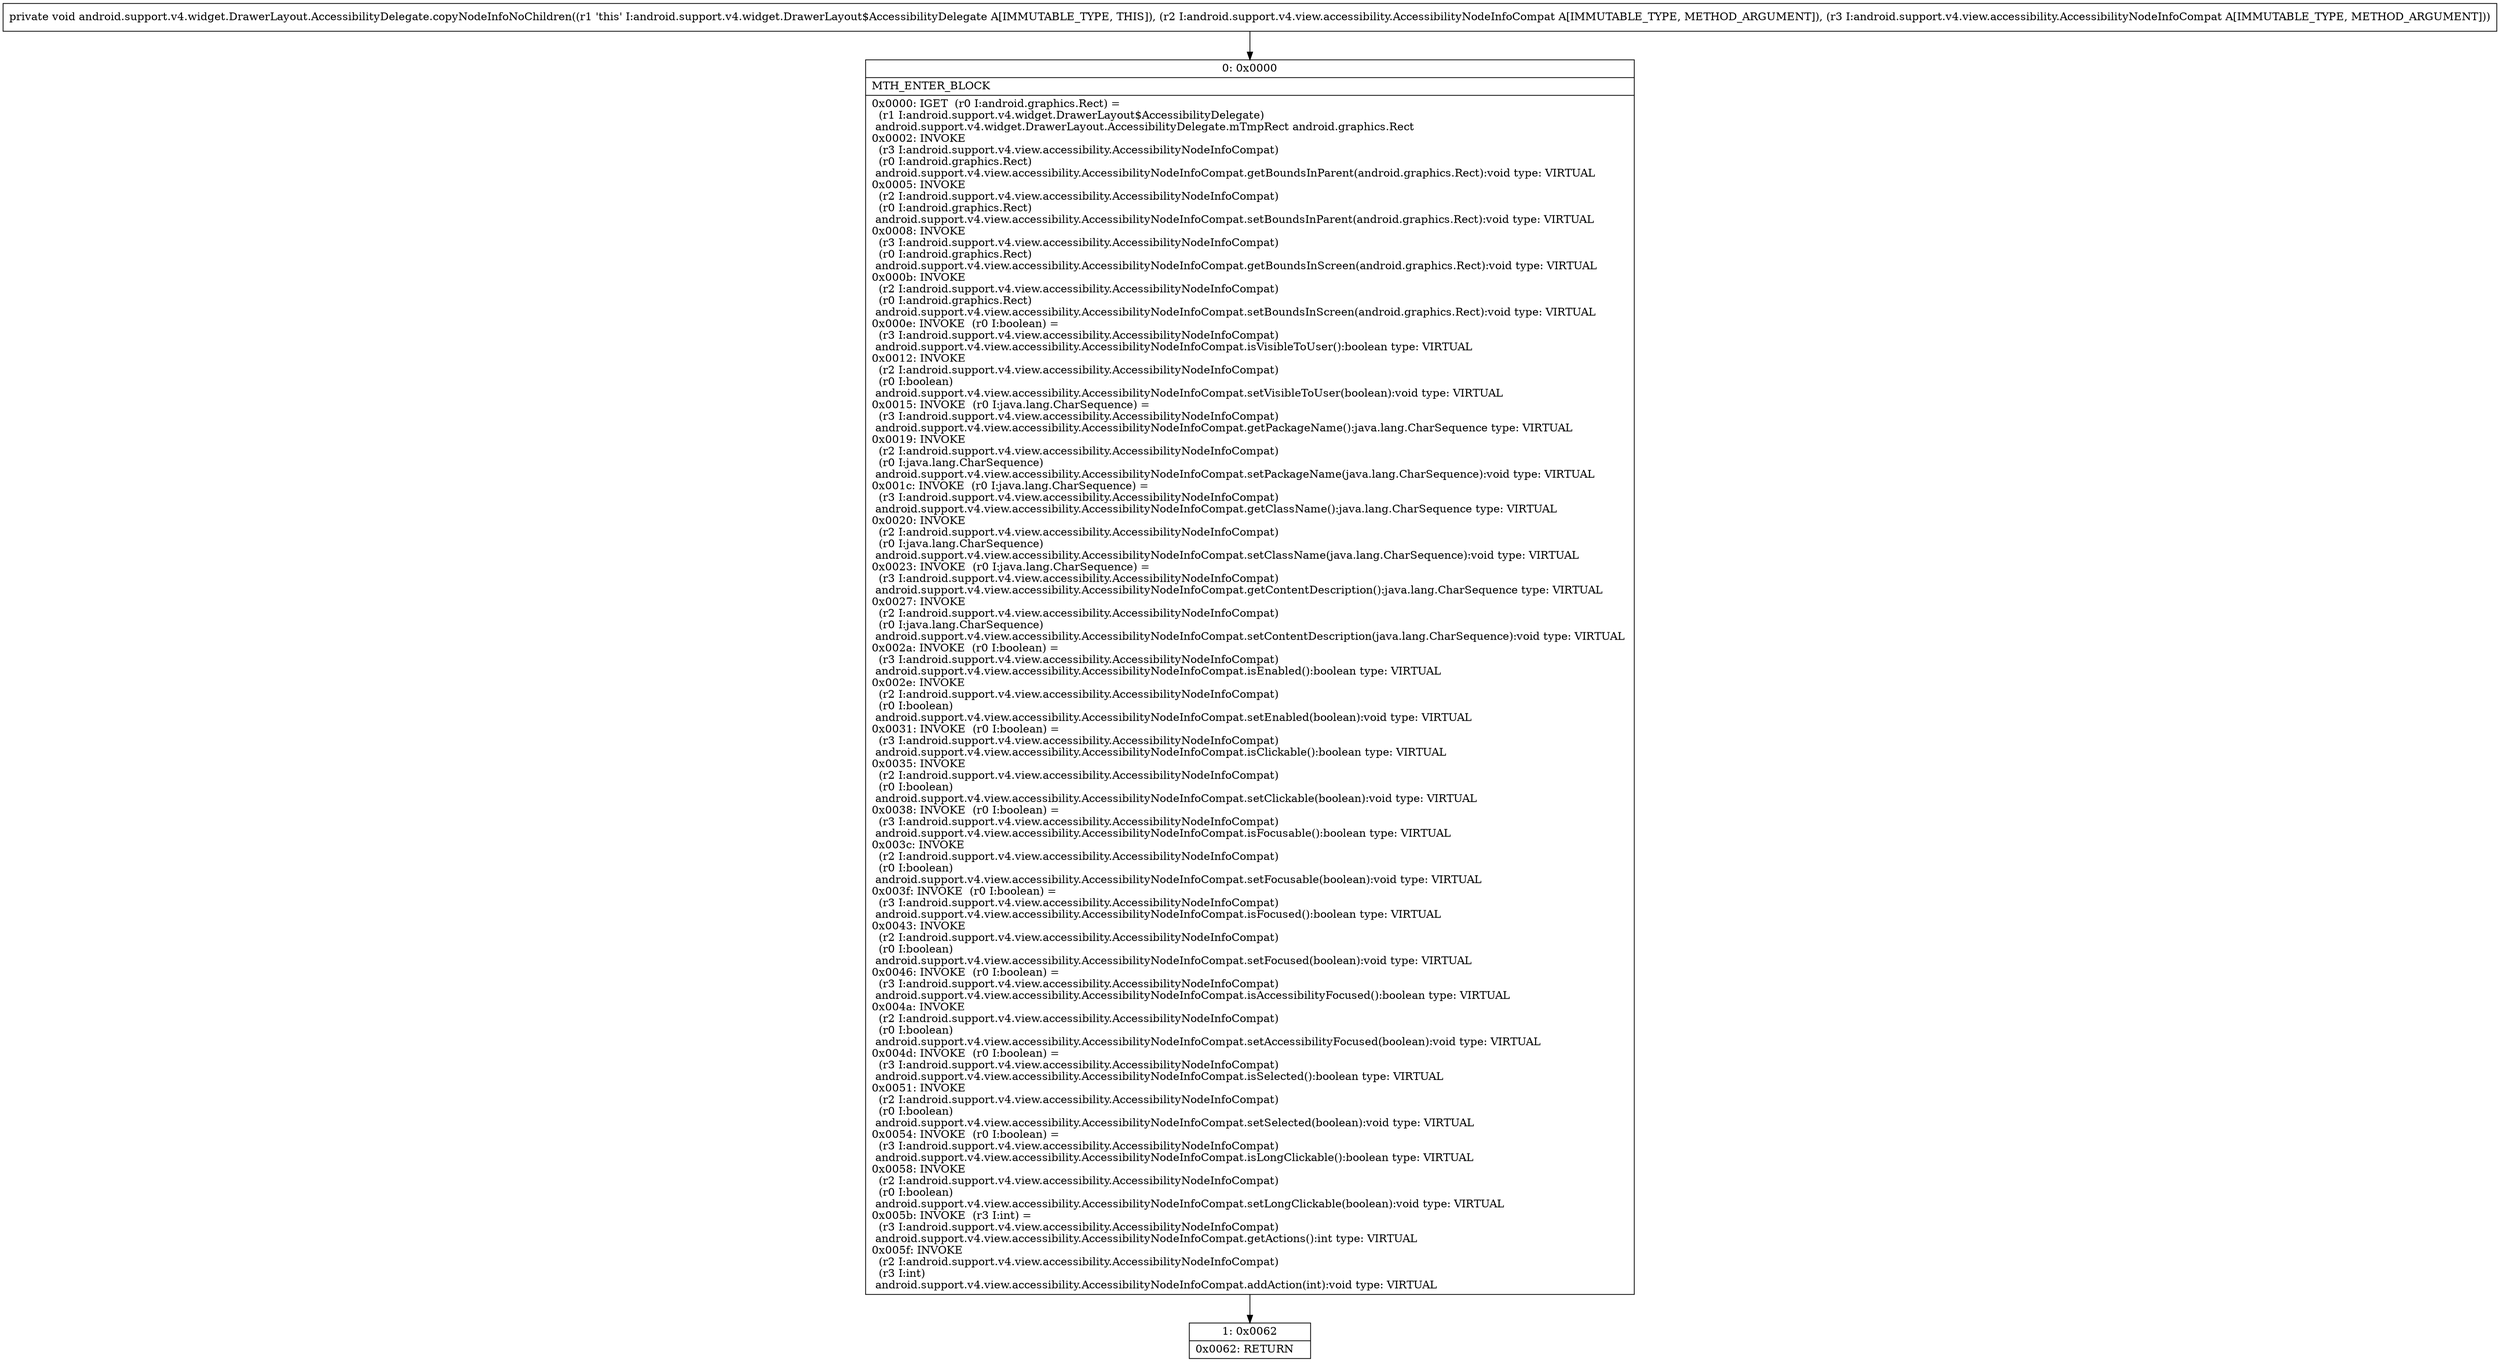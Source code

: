 digraph "CFG forandroid.support.v4.widget.DrawerLayout.AccessibilityDelegate.copyNodeInfoNoChildren(Landroid\/support\/v4\/view\/accessibility\/AccessibilityNodeInfoCompat;Landroid\/support\/v4\/view\/accessibility\/AccessibilityNodeInfoCompat;)V" {
Node_0 [shape=record,label="{0\:\ 0x0000|MTH_ENTER_BLOCK\l|0x0000: IGET  (r0 I:android.graphics.Rect) = \l  (r1 I:android.support.v4.widget.DrawerLayout$AccessibilityDelegate)\l android.support.v4.widget.DrawerLayout.AccessibilityDelegate.mTmpRect android.graphics.Rect \l0x0002: INVOKE  \l  (r3 I:android.support.v4.view.accessibility.AccessibilityNodeInfoCompat)\l  (r0 I:android.graphics.Rect)\l android.support.v4.view.accessibility.AccessibilityNodeInfoCompat.getBoundsInParent(android.graphics.Rect):void type: VIRTUAL \l0x0005: INVOKE  \l  (r2 I:android.support.v4.view.accessibility.AccessibilityNodeInfoCompat)\l  (r0 I:android.graphics.Rect)\l android.support.v4.view.accessibility.AccessibilityNodeInfoCompat.setBoundsInParent(android.graphics.Rect):void type: VIRTUAL \l0x0008: INVOKE  \l  (r3 I:android.support.v4.view.accessibility.AccessibilityNodeInfoCompat)\l  (r0 I:android.graphics.Rect)\l android.support.v4.view.accessibility.AccessibilityNodeInfoCompat.getBoundsInScreen(android.graphics.Rect):void type: VIRTUAL \l0x000b: INVOKE  \l  (r2 I:android.support.v4.view.accessibility.AccessibilityNodeInfoCompat)\l  (r0 I:android.graphics.Rect)\l android.support.v4.view.accessibility.AccessibilityNodeInfoCompat.setBoundsInScreen(android.graphics.Rect):void type: VIRTUAL \l0x000e: INVOKE  (r0 I:boolean) = \l  (r3 I:android.support.v4.view.accessibility.AccessibilityNodeInfoCompat)\l android.support.v4.view.accessibility.AccessibilityNodeInfoCompat.isVisibleToUser():boolean type: VIRTUAL \l0x0012: INVOKE  \l  (r2 I:android.support.v4.view.accessibility.AccessibilityNodeInfoCompat)\l  (r0 I:boolean)\l android.support.v4.view.accessibility.AccessibilityNodeInfoCompat.setVisibleToUser(boolean):void type: VIRTUAL \l0x0015: INVOKE  (r0 I:java.lang.CharSequence) = \l  (r3 I:android.support.v4.view.accessibility.AccessibilityNodeInfoCompat)\l android.support.v4.view.accessibility.AccessibilityNodeInfoCompat.getPackageName():java.lang.CharSequence type: VIRTUAL \l0x0019: INVOKE  \l  (r2 I:android.support.v4.view.accessibility.AccessibilityNodeInfoCompat)\l  (r0 I:java.lang.CharSequence)\l android.support.v4.view.accessibility.AccessibilityNodeInfoCompat.setPackageName(java.lang.CharSequence):void type: VIRTUAL \l0x001c: INVOKE  (r0 I:java.lang.CharSequence) = \l  (r3 I:android.support.v4.view.accessibility.AccessibilityNodeInfoCompat)\l android.support.v4.view.accessibility.AccessibilityNodeInfoCompat.getClassName():java.lang.CharSequence type: VIRTUAL \l0x0020: INVOKE  \l  (r2 I:android.support.v4.view.accessibility.AccessibilityNodeInfoCompat)\l  (r0 I:java.lang.CharSequence)\l android.support.v4.view.accessibility.AccessibilityNodeInfoCompat.setClassName(java.lang.CharSequence):void type: VIRTUAL \l0x0023: INVOKE  (r0 I:java.lang.CharSequence) = \l  (r3 I:android.support.v4.view.accessibility.AccessibilityNodeInfoCompat)\l android.support.v4.view.accessibility.AccessibilityNodeInfoCompat.getContentDescription():java.lang.CharSequence type: VIRTUAL \l0x0027: INVOKE  \l  (r2 I:android.support.v4.view.accessibility.AccessibilityNodeInfoCompat)\l  (r0 I:java.lang.CharSequence)\l android.support.v4.view.accessibility.AccessibilityNodeInfoCompat.setContentDescription(java.lang.CharSequence):void type: VIRTUAL \l0x002a: INVOKE  (r0 I:boolean) = \l  (r3 I:android.support.v4.view.accessibility.AccessibilityNodeInfoCompat)\l android.support.v4.view.accessibility.AccessibilityNodeInfoCompat.isEnabled():boolean type: VIRTUAL \l0x002e: INVOKE  \l  (r2 I:android.support.v4.view.accessibility.AccessibilityNodeInfoCompat)\l  (r0 I:boolean)\l android.support.v4.view.accessibility.AccessibilityNodeInfoCompat.setEnabled(boolean):void type: VIRTUAL \l0x0031: INVOKE  (r0 I:boolean) = \l  (r3 I:android.support.v4.view.accessibility.AccessibilityNodeInfoCompat)\l android.support.v4.view.accessibility.AccessibilityNodeInfoCompat.isClickable():boolean type: VIRTUAL \l0x0035: INVOKE  \l  (r2 I:android.support.v4.view.accessibility.AccessibilityNodeInfoCompat)\l  (r0 I:boolean)\l android.support.v4.view.accessibility.AccessibilityNodeInfoCompat.setClickable(boolean):void type: VIRTUAL \l0x0038: INVOKE  (r0 I:boolean) = \l  (r3 I:android.support.v4.view.accessibility.AccessibilityNodeInfoCompat)\l android.support.v4.view.accessibility.AccessibilityNodeInfoCompat.isFocusable():boolean type: VIRTUAL \l0x003c: INVOKE  \l  (r2 I:android.support.v4.view.accessibility.AccessibilityNodeInfoCompat)\l  (r0 I:boolean)\l android.support.v4.view.accessibility.AccessibilityNodeInfoCompat.setFocusable(boolean):void type: VIRTUAL \l0x003f: INVOKE  (r0 I:boolean) = \l  (r3 I:android.support.v4.view.accessibility.AccessibilityNodeInfoCompat)\l android.support.v4.view.accessibility.AccessibilityNodeInfoCompat.isFocused():boolean type: VIRTUAL \l0x0043: INVOKE  \l  (r2 I:android.support.v4.view.accessibility.AccessibilityNodeInfoCompat)\l  (r0 I:boolean)\l android.support.v4.view.accessibility.AccessibilityNodeInfoCompat.setFocused(boolean):void type: VIRTUAL \l0x0046: INVOKE  (r0 I:boolean) = \l  (r3 I:android.support.v4.view.accessibility.AccessibilityNodeInfoCompat)\l android.support.v4.view.accessibility.AccessibilityNodeInfoCompat.isAccessibilityFocused():boolean type: VIRTUAL \l0x004a: INVOKE  \l  (r2 I:android.support.v4.view.accessibility.AccessibilityNodeInfoCompat)\l  (r0 I:boolean)\l android.support.v4.view.accessibility.AccessibilityNodeInfoCompat.setAccessibilityFocused(boolean):void type: VIRTUAL \l0x004d: INVOKE  (r0 I:boolean) = \l  (r3 I:android.support.v4.view.accessibility.AccessibilityNodeInfoCompat)\l android.support.v4.view.accessibility.AccessibilityNodeInfoCompat.isSelected():boolean type: VIRTUAL \l0x0051: INVOKE  \l  (r2 I:android.support.v4.view.accessibility.AccessibilityNodeInfoCompat)\l  (r0 I:boolean)\l android.support.v4.view.accessibility.AccessibilityNodeInfoCompat.setSelected(boolean):void type: VIRTUAL \l0x0054: INVOKE  (r0 I:boolean) = \l  (r3 I:android.support.v4.view.accessibility.AccessibilityNodeInfoCompat)\l android.support.v4.view.accessibility.AccessibilityNodeInfoCompat.isLongClickable():boolean type: VIRTUAL \l0x0058: INVOKE  \l  (r2 I:android.support.v4.view.accessibility.AccessibilityNodeInfoCompat)\l  (r0 I:boolean)\l android.support.v4.view.accessibility.AccessibilityNodeInfoCompat.setLongClickable(boolean):void type: VIRTUAL \l0x005b: INVOKE  (r3 I:int) = \l  (r3 I:android.support.v4.view.accessibility.AccessibilityNodeInfoCompat)\l android.support.v4.view.accessibility.AccessibilityNodeInfoCompat.getActions():int type: VIRTUAL \l0x005f: INVOKE  \l  (r2 I:android.support.v4.view.accessibility.AccessibilityNodeInfoCompat)\l  (r3 I:int)\l android.support.v4.view.accessibility.AccessibilityNodeInfoCompat.addAction(int):void type: VIRTUAL \l}"];
Node_1 [shape=record,label="{1\:\ 0x0062|0x0062: RETURN   \l}"];
MethodNode[shape=record,label="{private void android.support.v4.widget.DrawerLayout.AccessibilityDelegate.copyNodeInfoNoChildren((r1 'this' I:android.support.v4.widget.DrawerLayout$AccessibilityDelegate A[IMMUTABLE_TYPE, THIS]), (r2 I:android.support.v4.view.accessibility.AccessibilityNodeInfoCompat A[IMMUTABLE_TYPE, METHOD_ARGUMENT]), (r3 I:android.support.v4.view.accessibility.AccessibilityNodeInfoCompat A[IMMUTABLE_TYPE, METHOD_ARGUMENT])) }"];
MethodNode -> Node_0;
Node_0 -> Node_1;
}

